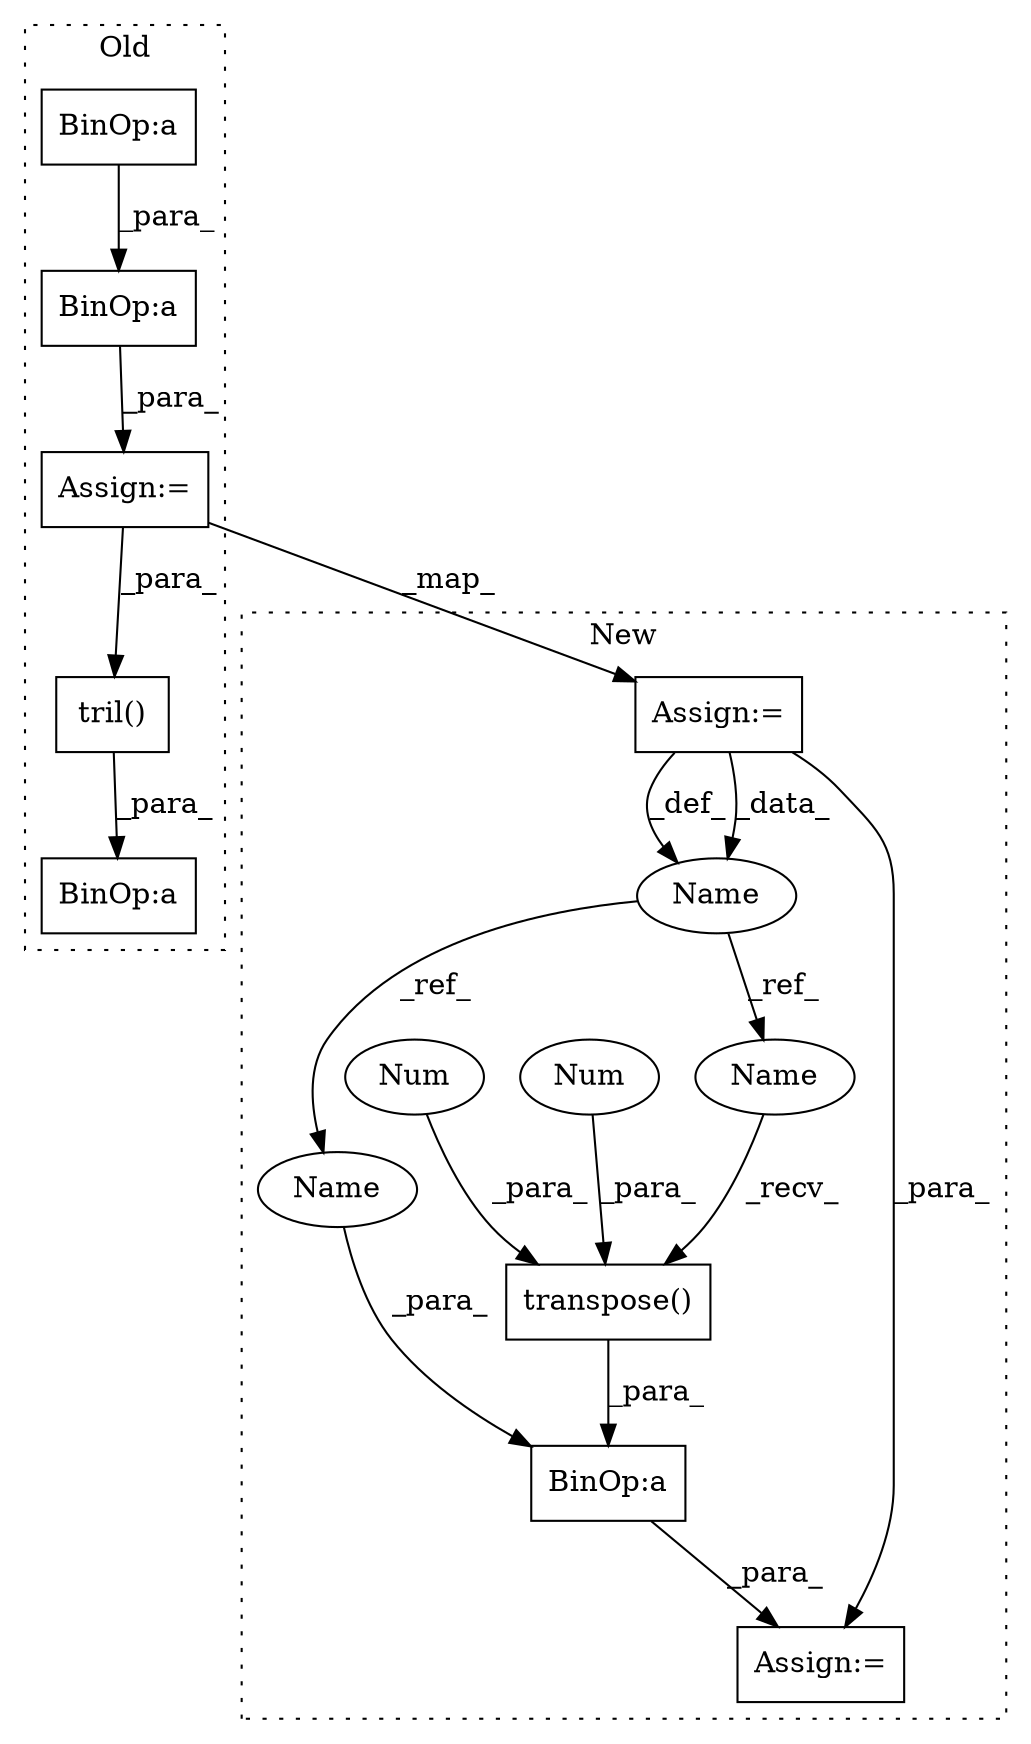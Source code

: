 digraph G {
subgraph cluster0 {
1 [label="tril()" a="75" s="9236,9248" l="11,14" shape="box"];
7 [label="BinOp:a" a="82" s="9233" l="3" shape="box"];
8 [label="BinOp:a" a="82" s="8999" l="3" shape="box"];
9 [label="BinOp:a" a="82" s="8919" l="3" shape="box"];
11 [label="Assign:=" a="68" s="8995" l="3" shape="box"];
label = "Old";
style="dotted";
}
subgraph cluster1 {
2 [label="transpose()" a="75" s="9609,9625" l="12,1" shape="box"];
3 [label="BinOp:a" a="82" s="9606" l="3" shape="box"];
4 [label="Num" a="76" s="9621" l="1" shape="ellipse"];
5 [label="Num" a="76" s="9624" l="1" shape="ellipse"];
6 [label="Name" a="87" s="9554" l="1" shape="ellipse"];
10 [label="Assign:=" a="68" s="9492" l="3" shape="box"];
12 [label="Assign:=" a="68" s="9802" l="3" shape="box"];
13 [label="Name" a="87" s="9609" l="1" shape="ellipse"];
14 [label="Name" a="87" s="9605" l="1" shape="ellipse"];
label = "New";
style="dotted";
}
1 -> 7 [label="_para_"];
2 -> 3 [label="_para_"];
3 -> 12 [label="_para_"];
4 -> 2 [label="_para_"];
5 -> 2 [label="_para_"];
6 -> 14 [label="_ref_"];
6 -> 13 [label="_ref_"];
8 -> 11 [label="_para_"];
9 -> 8 [label="_para_"];
10 -> 12 [label="_para_"];
10 -> 6 [label="_data_"];
10 -> 6 [label="_def_"];
11 -> 10 [label="_map_"];
11 -> 1 [label="_para_"];
13 -> 2 [label="_recv_"];
14 -> 3 [label="_para_"];
}